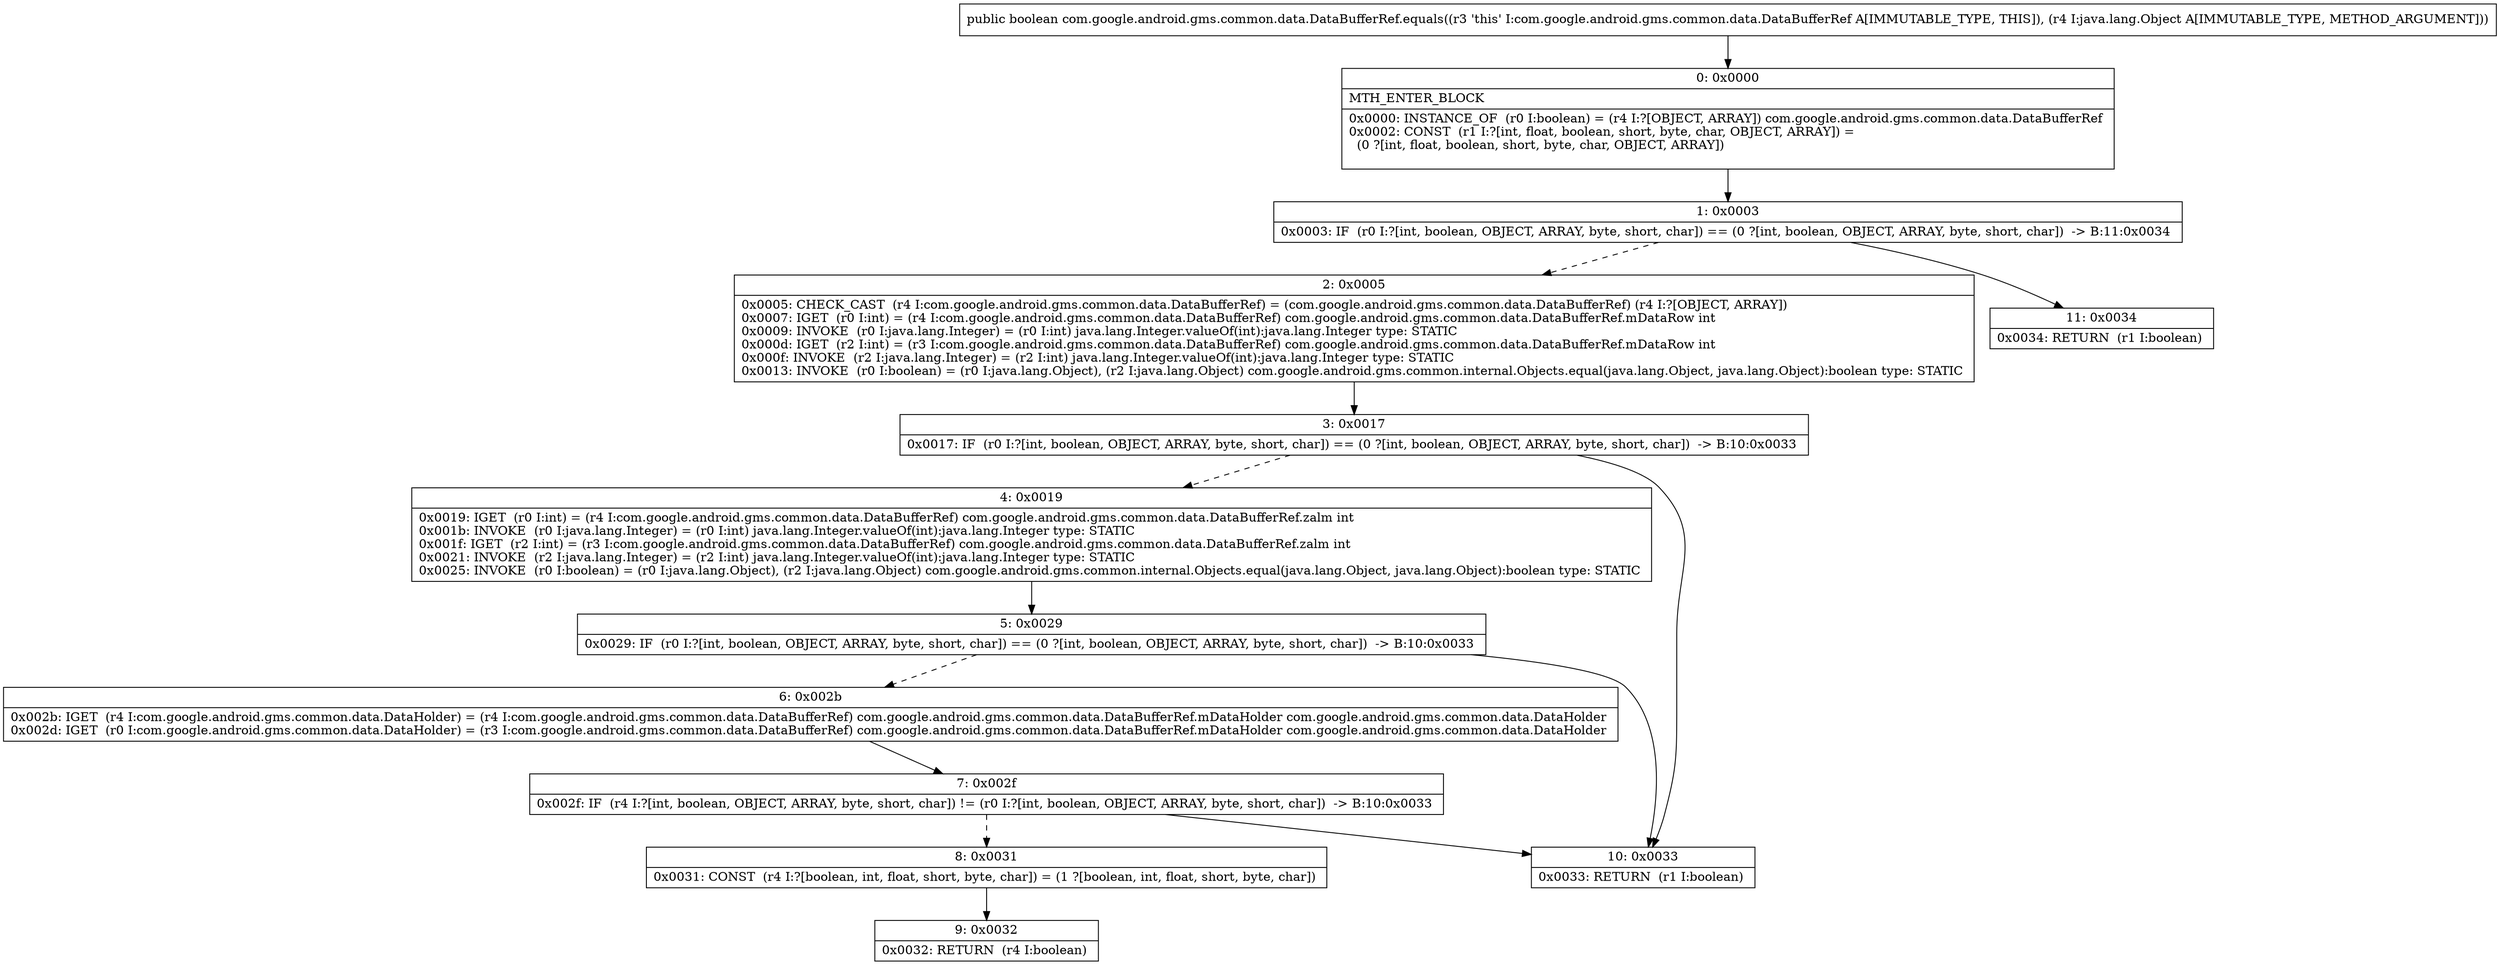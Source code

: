 digraph "CFG forcom.google.android.gms.common.data.DataBufferRef.equals(Ljava\/lang\/Object;)Z" {
Node_0 [shape=record,label="{0\:\ 0x0000|MTH_ENTER_BLOCK\l|0x0000: INSTANCE_OF  (r0 I:boolean) = (r4 I:?[OBJECT, ARRAY]) com.google.android.gms.common.data.DataBufferRef \l0x0002: CONST  (r1 I:?[int, float, boolean, short, byte, char, OBJECT, ARRAY]) = \l  (0 ?[int, float, boolean, short, byte, char, OBJECT, ARRAY])\l \l}"];
Node_1 [shape=record,label="{1\:\ 0x0003|0x0003: IF  (r0 I:?[int, boolean, OBJECT, ARRAY, byte, short, char]) == (0 ?[int, boolean, OBJECT, ARRAY, byte, short, char])  \-\> B:11:0x0034 \l}"];
Node_2 [shape=record,label="{2\:\ 0x0005|0x0005: CHECK_CAST  (r4 I:com.google.android.gms.common.data.DataBufferRef) = (com.google.android.gms.common.data.DataBufferRef) (r4 I:?[OBJECT, ARRAY]) \l0x0007: IGET  (r0 I:int) = (r4 I:com.google.android.gms.common.data.DataBufferRef) com.google.android.gms.common.data.DataBufferRef.mDataRow int \l0x0009: INVOKE  (r0 I:java.lang.Integer) = (r0 I:int) java.lang.Integer.valueOf(int):java.lang.Integer type: STATIC \l0x000d: IGET  (r2 I:int) = (r3 I:com.google.android.gms.common.data.DataBufferRef) com.google.android.gms.common.data.DataBufferRef.mDataRow int \l0x000f: INVOKE  (r2 I:java.lang.Integer) = (r2 I:int) java.lang.Integer.valueOf(int):java.lang.Integer type: STATIC \l0x0013: INVOKE  (r0 I:boolean) = (r0 I:java.lang.Object), (r2 I:java.lang.Object) com.google.android.gms.common.internal.Objects.equal(java.lang.Object, java.lang.Object):boolean type: STATIC \l}"];
Node_3 [shape=record,label="{3\:\ 0x0017|0x0017: IF  (r0 I:?[int, boolean, OBJECT, ARRAY, byte, short, char]) == (0 ?[int, boolean, OBJECT, ARRAY, byte, short, char])  \-\> B:10:0x0033 \l}"];
Node_4 [shape=record,label="{4\:\ 0x0019|0x0019: IGET  (r0 I:int) = (r4 I:com.google.android.gms.common.data.DataBufferRef) com.google.android.gms.common.data.DataBufferRef.zalm int \l0x001b: INVOKE  (r0 I:java.lang.Integer) = (r0 I:int) java.lang.Integer.valueOf(int):java.lang.Integer type: STATIC \l0x001f: IGET  (r2 I:int) = (r3 I:com.google.android.gms.common.data.DataBufferRef) com.google.android.gms.common.data.DataBufferRef.zalm int \l0x0021: INVOKE  (r2 I:java.lang.Integer) = (r2 I:int) java.lang.Integer.valueOf(int):java.lang.Integer type: STATIC \l0x0025: INVOKE  (r0 I:boolean) = (r0 I:java.lang.Object), (r2 I:java.lang.Object) com.google.android.gms.common.internal.Objects.equal(java.lang.Object, java.lang.Object):boolean type: STATIC \l}"];
Node_5 [shape=record,label="{5\:\ 0x0029|0x0029: IF  (r0 I:?[int, boolean, OBJECT, ARRAY, byte, short, char]) == (0 ?[int, boolean, OBJECT, ARRAY, byte, short, char])  \-\> B:10:0x0033 \l}"];
Node_6 [shape=record,label="{6\:\ 0x002b|0x002b: IGET  (r4 I:com.google.android.gms.common.data.DataHolder) = (r4 I:com.google.android.gms.common.data.DataBufferRef) com.google.android.gms.common.data.DataBufferRef.mDataHolder com.google.android.gms.common.data.DataHolder \l0x002d: IGET  (r0 I:com.google.android.gms.common.data.DataHolder) = (r3 I:com.google.android.gms.common.data.DataBufferRef) com.google.android.gms.common.data.DataBufferRef.mDataHolder com.google.android.gms.common.data.DataHolder \l}"];
Node_7 [shape=record,label="{7\:\ 0x002f|0x002f: IF  (r4 I:?[int, boolean, OBJECT, ARRAY, byte, short, char]) != (r0 I:?[int, boolean, OBJECT, ARRAY, byte, short, char])  \-\> B:10:0x0033 \l}"];
Node_8 [shape=record,label="{8\:\ 0x0031|0x0031: CONST  (r4 I:?[boolean, int, float, short, byte, char]) = (1 ?[boolean, int, float, short, byte, char]) \l}"];
Node_9 [shape=record,label="{9\:\ 0x0032|0x0032: RETURN  (r4 I:boolean) \l}"];
Node_10 [shape=record,label="{10\:\ 0x0033|0x0033: RETURN  (r1 I:boolean) \l}"];
Node_11 [shape=record,label="{11\:\ 0x0034|0x0034: RETURN  (r1 I:boolean) \l}"];
MethodNode[shape=record,label="{public boolean com.google.android.gms.common.data.DataBufferRef.equals((r3 'this' I:com.google.android.gms.common.data.DataBufferRef A[IMMUTABLE_TYPE, THIS]), (r4 I:java.lang.Object A[IMMUTABLE_TYPE, METHOD_ARGUMENT])) }"];
MethodNode -> Node_0;
Node_0 -> Node_1;
Node_1 -> Node_2[style=dashed];
Node_1 -> Node_11;
Node_2 -> Node_3;
Node_3 -> Node_4[style=dashed];
Node_3 -> Node_10;
Node_4 -> Node_5;
Node_5 -> Node_6[style=dashed];
Node_5 -> Node_10;
Node_6 -> Node_7;
Node_7 -> Node_8[style=dashed];
Node_7 -> Node_10;
Node_8 -> Node_9;
}

